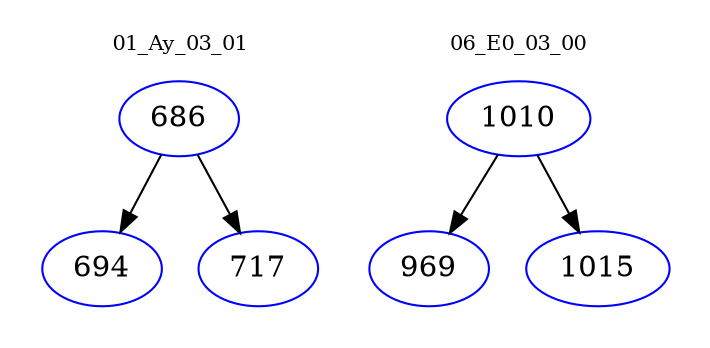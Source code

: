 digraph{
subgraph cluster_0 {
color = white
label = "01_Ay_03_01";
fontsize=10;
T0_686 [label="686", color="blue"]
T0_686 -> T0_694 [color="black"]
T0_694 [label="694", color="blue"]
T0_686 -> T0_717 [color="black"]
T0_717 [label="717", color="blue"]
}
subgraph cluster_1 {
color = white
label = "06_E0_03_00";
fontsize=10;
T1_1010 [label="1010", color="blue"]
T1_1010 -> T1_969 [color="black"]
T1_969 [label="969", color="blue"]
T1_1010 -> T1_1015 [color="black"]
T1_1015 [label="1015", color="blue"]
}
}

